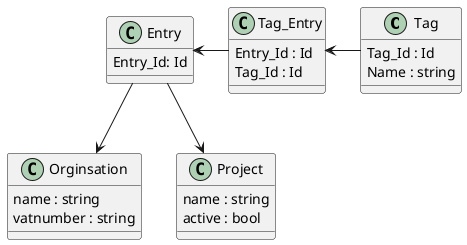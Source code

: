 @startuml
class Tag
{
  Tag_Id : Id
  Name : string
}
class Entry
{
  Entry_Id: Id
}
class Tag_Entry
{
  Entry_Id : Id
  Tag_Id : Id
}
class Orginsation
{
  name : string
  vatnumber : string
}
class Project
{
 name : string
 active : bool
}

Entry <-Right- Tag_Entry
Tag_Entry <-Right- Tag
Entry --> Orginsation
Entry --> Project

@enduml